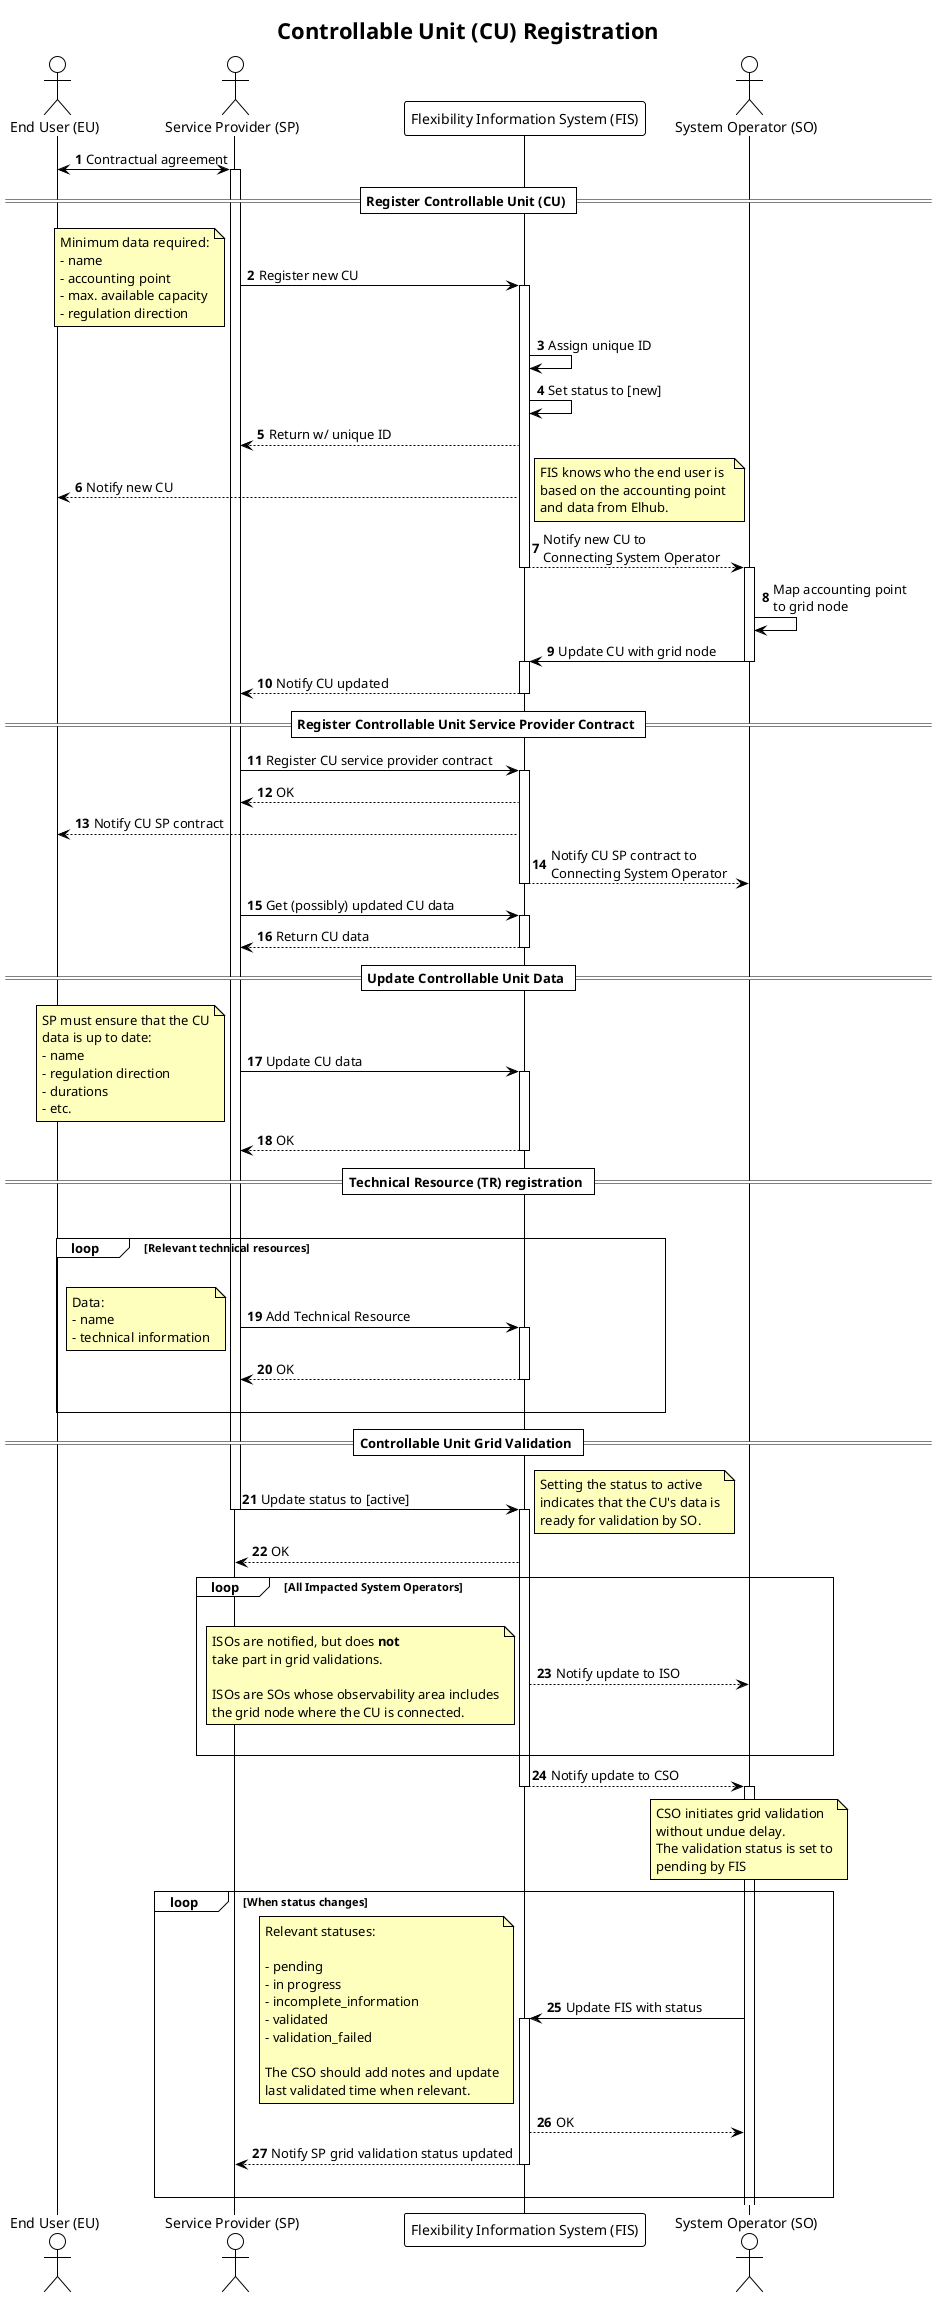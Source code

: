 @startuml controllable_unit_registration
!theme plain

title Controllable Unit (CU) Registration

autonumber
skinparam note {
    BackgroundColor #FFFFBD
}

actor "End User (EU)" AS EU
actor "Service Provider (SP)" as SP
participant "Flexibility Information System (FIS)" as FIS
actor "System Operator (SO)" as SO

EU <-> SP: Contractual agreement
activate SP

== Register Controllable Unit (CU) ==

SP -> FIS: Register new CU
note left
    Minimum data required:
    - name
    - accounting point
    - max. available capacity
    - regulation direction
end note

activate FIS
FIS -> FIS: Assign unique ID
FIS -> FIS: Set status to [new]
FIS --> SP: Return w/ unique ID
FIS --> EU : Notify new CU
note right
    FIS knows who the end user is
    based on the accounting point 
    and data from Elhub.
end note
FIS --> SO: Notify new CU to\nConnecting System Operator
deactivate FIS

activate SO
SO -> SO: Map accounting point \nto grid node
SO -> FIS: Update CU with grid node
deactivate SO
activate FIS
FIS --> SP: Notify CU updated
deactivate FIS

== Register Controllable Unit Service Provider Contract ==

SP -> FIS: Register CU service provider contract
activate FIS
FIS --> SP: OK
FIS --> EU : Notify CU SP contract
FIS --> SO: Notify CU SP contract to\nConnecting System Operator
deactivate FIS

SP -> FIS: Get (possibly) updated CU data
activate FIS
FIS --> SP: Return CU data
deactivate FIS

== Update Controllable Unit Data ==

SP -> FIS: Update CU data
note left
    SP must ensure that the CU
    data is up to date:
    - name
    - regulation direction
    - durations
    - etc.
end note
activate FIS
FIS --> SP: OK
deactivate FIS

== Technical Resource (TR) registration ==

'There is no reference to technical resource in the ACER document
'but ref to existing definitions ‘demand unit’ means an indivisible set of installations containing equipment which can be actively controlled by a demand facility
'owner or by a CDSO, either individually or commonly as part of demand agregation through a third party to provide demand response services
'to relevant system operators and relevant TSOs  or is a V1G electric vehicle and associated V1G electric vehicle supply equipment,
'power-to-gas demand unit or heat-pump.

loop For each relevant TR of the CU

loop Relevant technical resources
    |||
    SP -> FIS: Add Technical Resource
    note left
        Data:
        - name
        - technical information
    end note
    activate FIS
    FIS --> SP: OK
    deactivate FIS
    |||
end

== Controllable Unit Grid Validation ==

SP -> FIS: Update status to [active]
deactivate SP
activate FIS
note right
    Setting the status to active
    indicates that the CU's data is
    ready for validation by SO.
end note
FIS --> SP: OK

loop All Impacted System Operators
    |||
    FIS --> SO: Notify update to ISO
    note left
        ISOs are notified, but does <b>not</b>
        take part in grid validations.

        ISOs are SOs whose observability area includes
        the grid node where the CU is connected.
    end note
    |||
end

FIS --> SO: Notify update to CSO
deactivate FIS
activate SO

note over SO
    CSO initiates grid validation
    without undue delay.
    The validation status is set to
    pending by FIS
end note
loop When status changes
    SO -> FIS: Update FIS with status
    note left
        Relevant statuses:

        - pending
        - in progress
        - incomplete_information
        - validated
        - validation_failed

        The CSO should add notes and update
        last validated time when relevant.
    end note
    activate FIS
    FIS --> SO: OK
    FIS --> SP: Notify SP grid validation status updated
    deactivate FIS
    |||
end


@enduml
